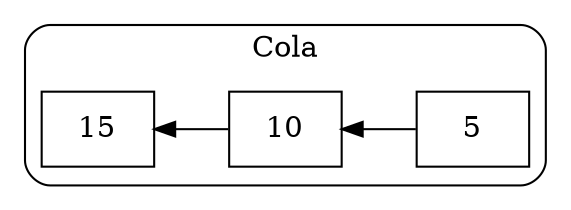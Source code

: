 digraph G {
  rankdir=RL;
  subgraph cluster_cola {
    label = "Cola";
    labelloc = "t";
    style = rounded;
    color = black;
    node [shape=record];
    node0 [label="<data> 5"];
    node0 -> node1;
    node1 [label="<data> 10"];
    node1 -> node2;
    node2 [label="<data> 15"];
  }
}
